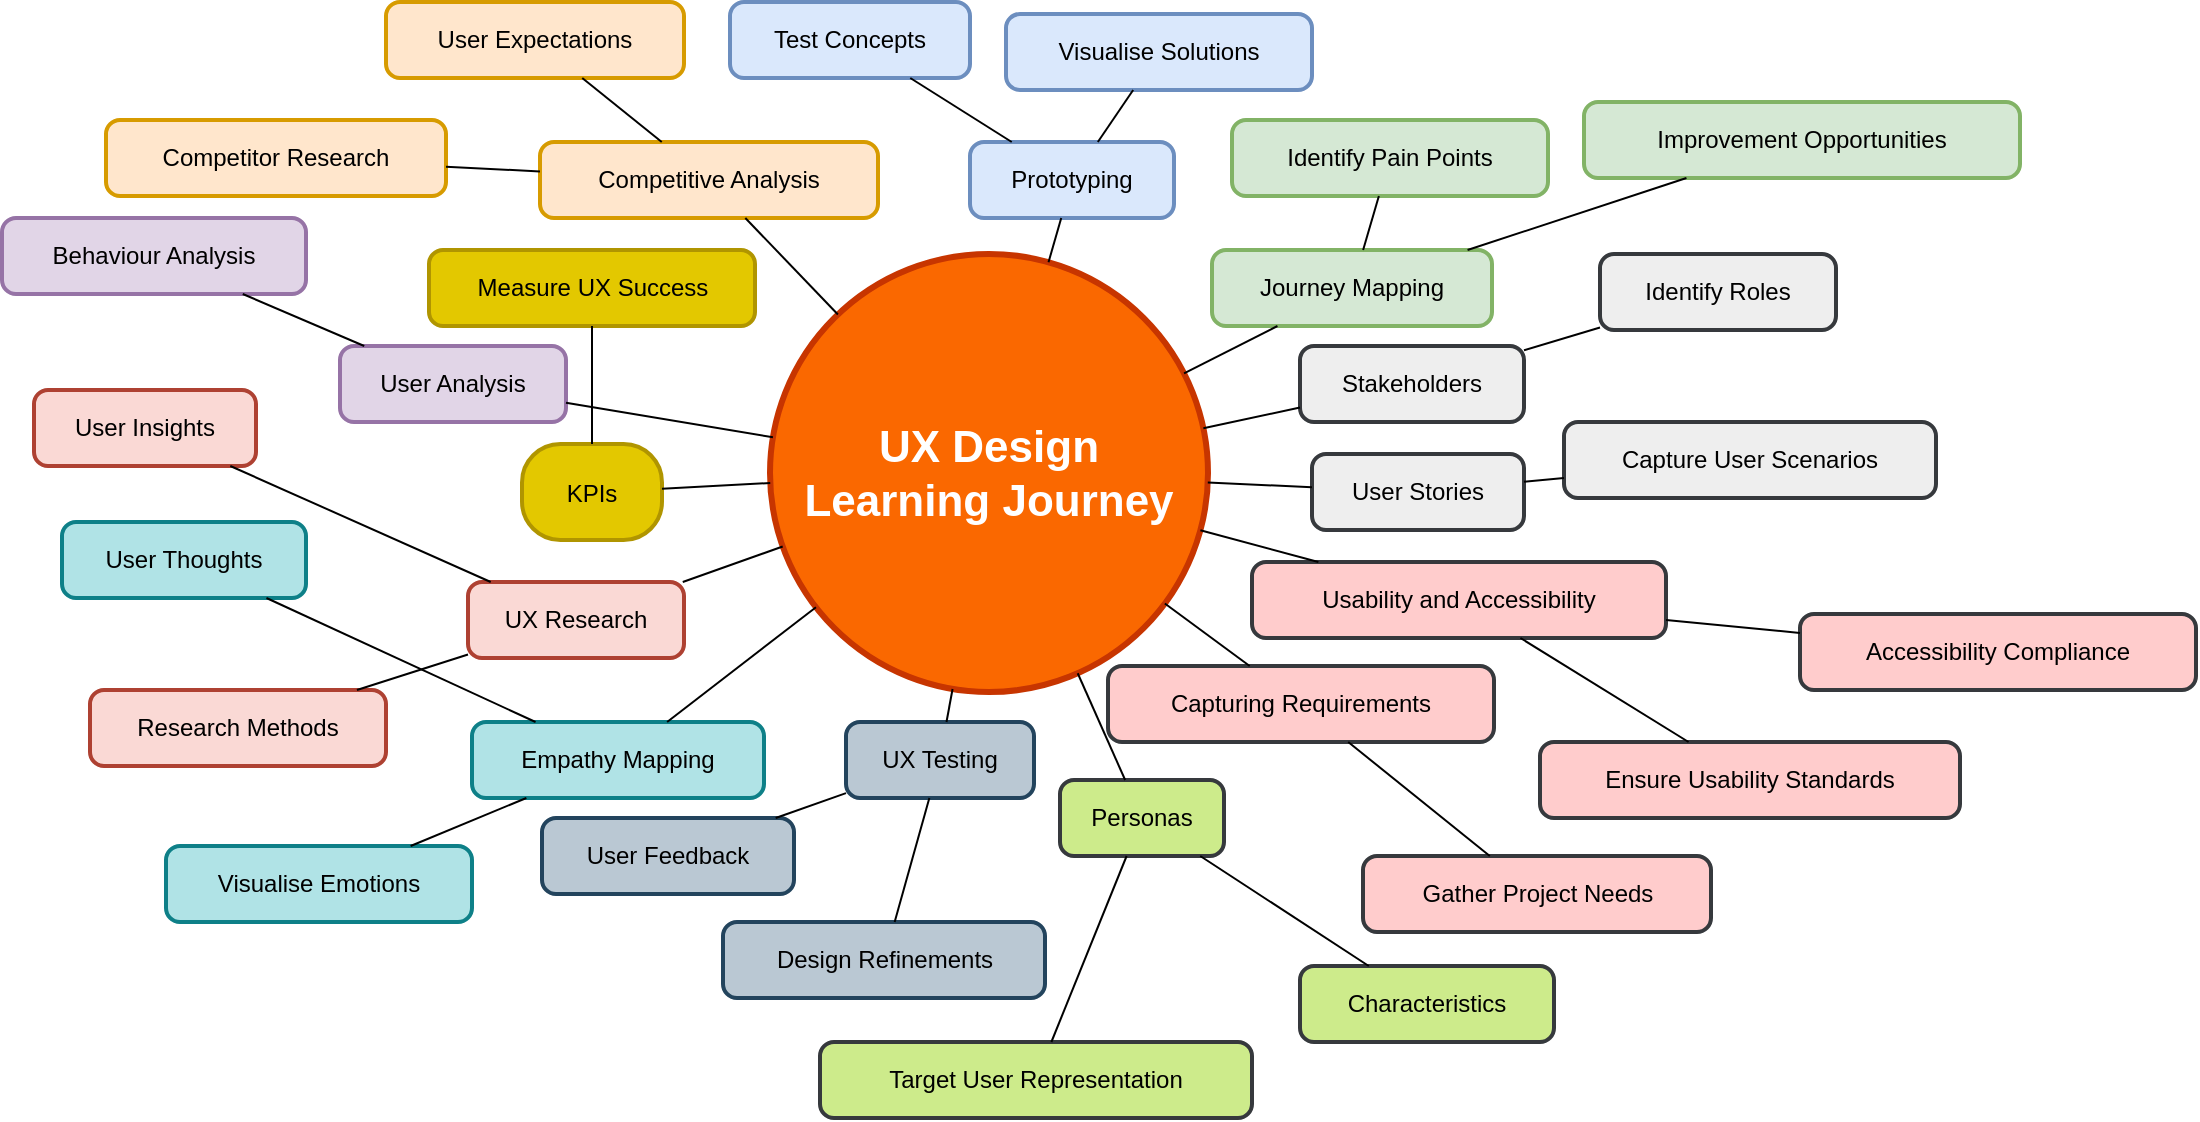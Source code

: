 <mxfile version="24.7.17">
  <diagram name="Page-1" id="5YcsOGrEvSyzk946mdGX">
    <mxGraphModel dx="1609" dy="1119" grid="1" gridSize="10" guides="1" tooltips="1" connect="1" arrows="1" fold="1" page="1" pageScale="1" pageWidth="827" pageHeight="1169" math="0" shadow="0">
      <root>
        <mxCell id="0" />
        <mxCell id="1" parent="0" />
        <mxCell id="b2tIxBLIy9pq_DiuzZ-M-1" value="UX Design&#xa;Learning Journey" style="ellipse;aspect=fixed;strokeWidth=3;whiteSpace=wrap;fillColor=#fa6800;fontColor=#FFFFFF;strokeColor=#C73500;fontSize=22;fontStyle=1" vertex="1" parent="1">
          <mxGeometry x="465" y="146" width="219" height="219" as="geometry" />
        </mxCell>
        <mxCell id="b2tIxBLIy9pq_DiuzZ-M-2" value="Stakeholders" style="rounded=1;absoluteArcSize=1;arcSize=14;whiteSpace=wrap;strokeWidth=2;fillColor=#eeeeee;strokeColor=#36393d;" vertex="1" parent="1">
          <mxGeometry x="730" y="192" width="112" height="38" as="geometry" />
        </mxCell>
        <mxCell id="b2tIxBLIy9pq_DiuzZ-M-3" value="Identify Roles" style="rounded=1;absoluteArcSize=1;arcSize=14;whiteSpace=wrap;strokeWidth=2;fillColor=#eeeeee;strokeColor=#36393d;" vertex="1" parent="1">
          <mxGeometry x="880" y="146" width="118" height="38" as="geometry" />
        </mxCell>
        <mxCell id="b2tIxBLIy9pq_DiuzZ-M-4" value="Capturing Requirements" style="rounded=1;absoluteArcSize=1;arcSize=14;whiteSpace=wrap;strokeWidth=2;fillColor=#ffcccc;strokeColor=#36393d;" vertex="1" parent="1">
          <mxGeometry x="634" y="352" width="193" height="38" as="geometry" />
        </mxCell>
        <mxCell id="b2tIxBLIy9pq_DiuzZ-M-5" value="Gather Project Needs" style="rounded=1;absoluteArcSize=1;arcSize=14;whiteSpace=wrap;strokeWidth=2;fillColor=#ffcccc;strokeColor=#36393d;" vertex="1" parent="1">
          <mxGeometry x="761.5" y="447" width="174" height="38" as="geometry" />
        </mxCell>
        <mxCell id="b2tIxBLIy9pq_DiuzZ-M-6" value="UX Research" style="rounded=1;absoluteArcSize=1;arcSize=14;whiteSpace=wrap;strokeWidth=2;fillColor=#fad9d5;strokeColor=#ae4132;" vertex="1" parent="1">
          <mxGeometry x="314" y="310" width="108" height="38" as="geometry" />
        </mxCell>
        <mxCell id="b2tIxBLIy9pq_DiuzZ-M-7" value="Research Methods" style="rounded=1;absoluteArcSize=1;arcSize=14;whiteSpace=wrap;strokeWidth=2;fillColor=#fad9d5;strokeColor=#ae4132;" vertex="1" parent="1">
          <mxGeometry x="125" y="364" width="148" height="38" as="geometry" />
        </mxCell>
        <mxCell id="b2tIxBLIy9pq_DiuzZ-M-8" value="User Insights" style="rounded=1;absoluteArcSize=1;arcSize=14;whiteSpace=wrap;strokeWidth=2;fillColor=#fad9d5;strokeColor=#ae4132;" vertex="1" parent="1">
          <mxGeometry x="97" y="214" width="111" height="38" as="geometry" />
        </mxCell>
        <mxCell id="b2tIxBLIy9pq_DiuzZ-M-9" value="Competitive Analysis" style="rounded=1;absoluteArcSize=1;arcSize=14;whiteSpace=wrap;strokeWidth=2;fillColor=#ffe6cc;strokeColor=#d79b00;" vertex="1" parent="1">
          <mxGeometry x="350" y="90" width="169" height="38" as="geometry" />
        </mxCell>
        <mxCell id="b2tIxBLIy9pq_DiuzZ-M-10" value="Competitor Research" style="rounded=1;absoluteArcSize=1;arcSize=14;whiteSpace=wrap;strokeWidth=2;fillColor=#ffe6cc;strokeColor=#d79b00;" vertex="1" parent="1">
          <mxGeometry x="133" y="79" width="170" height="38" as="geometry" />
        </mxCell>
        <mxCell id="b2tIxBLIy9pq_DiuzZ-M-11" value="User Expectations" style="rounded=1;absoluteArcSize=1;arcSize=14;whiteSpace=wrap;strokeWidth=2;fillColor=#ffe6cc;strokeColor=#d79b00;" vertex="1" parent="1">
          <mxGeometry x="273" y="20" width="149" height="38" as="geometry" />
        </mxCell>
        <mxCell id="b2tIxBLIy9pq_DiuzZ-M-12" value="User Analysis" style="rounded=1;absoluteArcSize=1;arcSize=14;whiteSpace=wrap;strokeWidth=2;fillColor=#e1d5e7;strokeColor=#9673a6;" vertex="1" parent="1">
          <mxGeometry x="250" y="192" width="113" height="38" as="geometry" />
        </mxCell>
        <mxCell id="b2tIxBLIy9pq_DiuzZ-M-13" value="Behaviour Analysis" style="rounded=1;absoluteArcSize=1;arcSize=14;whiteSpace=wrap;strokeWidth=2;fillColor=#e1d5e7;strokeColor=#9673a6;" vertex="1" parent="1">
          <mxGeometry x="81" y="128" width="152" height="38" as="geometry" />
        </mxCell>
        <mxCell id="b2tIxBLIy9pq_DiuzZ-M-14" value="Personas" style="rounded=1;absoluteArcSize=1;arcSize=14;whiteSpace=wrap;strokeWidth=2;fillColor=#cdeb8b;strokeColor=#36393d;" vertex="1" parent="1">
          <mxGeometry x="610" y="409" width="82" height="38" as="geometry" />
        </mxCell>
        <mxCell id="b2tIxBLIy9pq_DiuzZ-M-15" value="Target User Representation" style="rounded=1;absoluteArcSize=1;arcSize=14;whiteSpace=wrap;strokeWidth=2;fillColor=#cdeb8b;strokeColor=#36393d;" vertex="1" parent="1">
          <mxGeometry x="490" y="540" width="216" height="38" as="geometry" />
        </mxCell>
        <mxCell id="b2tIxBLIy9pq_DiuzZ-M-16" value="Characteristics" style="rounded=1;absoluteArcSize=1;arcSize=14;whiteSpace=wrap;strokeWidth=2;fillColor=#cdeb8b;strokeColor=#36393d;" vertex="1" parent="1">
          <mxGeometry x="730" y="502" width="127" height="38" as="geometry" />
        </mxCell>
        <mxCell id="b2tIxBLIy9pq_DiuzZ-M-17" value="Empathy Mapping" style="rounded=1;absoluteArcSize=1;arcSize=14;whiteSpace=wrap;strokeWidth=2;fillColor=#b0e3e6;strokeColor=#0e8088;" vertex="1" parent="1">
          <mxGeometry x="316" y="380" width="146" height="38" as="geometry" />
        </mxCell>
        <mxCell id="b2tIxBLIy9pq_DiuzZ-M-18" value="Visualise Emotions" style="rounded=1;absoluteArcSize=1;arcSize=14;whiteSpace=wrap;strokeWidth=2;fillColor=#b0e3e6;strokeColor=#0e8088;" vertex="1" parent="1">
          <mxGeometry x="163" y="442" width="153" height="38" as="geometry" />
        </mxCell>
        <mxCell id="b2tIxBLIy9pq_DiuzZ-M-19" value="User Thoughts" style="rounded=1;absoluteArcSize=1;arcSize=14;whiteSpace=wrap;strokeWidth=2;fillColor=#b0e3e6;strokeColor=#0e8088;" vertex="1" parent="1">
          <mxGeometry x="111" y="280" width="122" height="38" as="geometry" />
        </mxCell>
        <mxCell id="b2tIxBLIy9pq_DiuzZ-M-20" value="Journey Mapping" style="rounded=1;absoluteArcSize=1;arcSize=14;whiteSpace=wrap;strokeWidth=2;fillColor=#d5e8d4;strokeColor=#82b366;" vertex="1" parent="1">
          <mxGeometry x="686" y="144" width="140" height="38" as="geometry" />
        </mxCell>
        <mxCell id="b2tIxBLIy9pq_DiuzZ-M-21" value="Identify Pain Points" style="rounded=1;absoluteArcSize=1;arcSize=14;whiteSpace=wrap;strokeWidth=2;fillColor=#d5e8d4;strokeColor=#82b366;" vertex="1" parent="1">
          <mxGeometry x="696" y="79" width="158" height="38" as="geometry" />
        </mxCell>
        <mxCell id="b2tIxBLIy9pq_DiuzZ-M-22" value="Improvement Opportunities" style="rounded=1;absoluteArcSize=1;arcSize=14;whiteSpace=wrap;strokeWidth=2;fillColor=#d5e8d4;strokeColor=#82b366;" vertex="1" parent="1">
          <mxGeometry x="872" y="70" width="218" height="38" as="geometry" />
        </mxCell>
        <mxCell id="b2tIxBLIy9pq_DiuzZ-M-23" value="User Stories" style="rounded=1;absoluteArcSize=1;arcSize=14;whiteSpace=wrap;strokeWidth=2;fillColor=#eeeeee;strokeColor=#36393d;" vertex="1" parent="1">
          <mxGeometry x="736" y="246" width="106" height="38" as="geometry" />
        </mxCell>
        <mxCell id="b2tIxBLIy9pq_DiuzZ-M-24" value="Capture User Scenarios" style="rounded=1;absoluteArcSize=1;arcSize=14;whiteSpace=wrap;strokeWidth=2;fillColor=#eeeeee;strokeColor=#36393d;" vertex="1" parent="1">
          <mxGeometry x="862" y="230" width="186" height="38" as="geometry" />
        </mxCell>
        <mxCell id="b2tIxBLIy9pq_DiuzZ-M-26" value="KPIs" style="rounded=1;arcSize=40;strokeWidth=2;fillColor=#e3c800;fontColor=#000000;strokeColor=#B09500;" vertex="1" parent="1">
          <mxGeometry x="341" y="241" width="70" height="48" as="geometry" />
        </mxCell>
        <mxCell id="b2tIxBLIy9pq_DiuzZ-M-27" value="Measure UX Success" style="rounded=1;absoluteArcSize=1;arcSize=14;whiteSpace=wrap;strokeWidth=2;fillColor=#e3c800;strokeColor=#B09500;fontColor=#000000;" vertex="1" parent="1">
          <mxGeometry x="294.5" y="144" width="163" height="38" as="geometry" />
        </mxCell>
        <mxCell id="b2tIxBLIy9pq_DiuzZ-M-28" value="Prototyping" style="rounded=1;absoluteArcSize=1;arcSize=14;whiteSpace=wrap;strokeWidth=2;fillColor=#dae8fc;strokeColor=#6c8ebf;" vertex="1" parent="1">
          <mxGeometry x="565" y="90" width="102" height="38" as="geometry" />
        </mxCell>
        <mxCell id="b2tIxBLIy9pq_DiuzZ-M-29" value="Visualise Solutions" style="rounded=1;absoluteArcSize=1;arcSize=14;whiteSpace=wrap;strokeWidth=2;fillColor=#dae8fc;strokeColor=#6c8ebf;" vertex="1" parent="1">
          <mxGeometry x="583" y="26" width="153" height="38" as="geometry" />
        </mxCell>
        <mxCell id="b2tIxBLIy9pq_DiuzZ-M-30" value="Test Concepts" style="rounded=1;absoluteArcSize=1;arcSize=14;whiteSpace=wrap;strokeWidth=2;fillColor=#dae8fc;strokeColor=#6c8ebf;" vertex="1" parent="1">
          <mxGeometry x="445" y="20" width="120" height="38" as="geometry" />
        </mxCell>
        <mxCell id="b2tIxBLIy9pq_DiuzZ-M-31" value="UX Testing" style="rounded=1;absoluteArcSize=1;arcSize=14;whiteSpace=wrap;strokeWidth=2;fillColor=#bac8d3;strokeColor=#23445d;" vertex="1" parent="1">
          <mxGeometry x="503" y="380" width="94" height="38" as="geometry" />
        </mxCell>
        <mxCell id="b2tIxBLIy9pq_DiuzZ-M-32" value="User Feedback" style="rounded=1;absoluteArcSize=1;arcSize=14;whiteSpace=wrap;strokeWidth=2;fillColor=#bac8d3;strokeColor=#23445d;" vertex="1" parent="1">
          <mxGeometry x="351" y="428" width="126" height="38" as="geometry" />
        </mxCell>
        <mxCell id="b2tIxBLIy9pq_DiuzZ-M-33" value="Design Refinements" style="rounded=1;absoluteArcSize=1;arcSize=14;whiteSpace=wrap;strokeWidth=2;fillColor=#bac8d3;strokeColor=#23445d;" vertex="1" parent="1">
          <mxGeometry x="441.5" y="480" width="161" height="38" as="geometry" />
        </mxCell>
        <mxCell id="b2tIxBLIy9pq_DiuzZ-M-34" value="Usability and Accessibility" style="rounded=1;absoluteArcSize=1;arcSize=14;whiteSpace=wrap;strokeWidth=2;fillColor=#ffcccc;strokeColor=#36393d;" vertex="1" parent="1">
          <mxGeometry x="706" y="300" width="207" height="38" as="geometry" />
        </mxCell>
        <mxCell id="b2tIxBLIy9pq_DiuzZ-M-35" value="Ensure Usability Standards" style="rounded=1;absoluteArcSize=1;arcSize=14;whiteSpace=wrap;strokeWidth=2;fillColor=#ffcccc;strokeColor=#36393d;" vertex="1" parent="1">
          <mxGeometry x="850" y="390" width="210" height="38" as="geometry" />
        </mxCell>
        <mxCell id="b2tIxBLIy9pq_DiuzZ-M-36" value="Accessibility Compliance" style="rounded=1;absoluteArcSize=1;arcSize=14;whiteSpace=wrap;strokeWidth=2;fillColor=#ffcccc;strokeColor=#36393d;" vertex="1" parent="1">
          <mxGeometry x="980" y="326" width="198" height="38" as="geometry" />
        </mxCell>
        <mxCell id="b2tIxBLIy9pq_DiuzZ-M-37" style="endArrow=none;rounded=0;" edge="1" parent="1" source="b2tIxBLIy9pq_DiuzZ-M-1" target="b2tIxBLIy9pq_DiuzZ-M-2">
          <mxGeometry relative="1" as="geometry" />
        </mxCell>
        <mxCell id="b2tIxBLIy9pq_DiuzZ-M-38" style="endArrow=none;rounded=0;" edge="1" parent="1" source="b2tIxBLIy9pq_DiuzZ-M-1" target="b2tIxBLIy9pq_DiuzZ-M-4">
          <mxGeometry relative="1" as="geometry" />
        </mxCell>
        <mxCell id="b2tIxBLIy9pq_DiuzZ-M-39" style="endArrow=none;rounded=0;" edge="1" parent="1" source="b2tIxBLIy9pq_DiuzZ-M-1" target="b2tIxBLIy9pq_DiuzZ-M-6">
          <mxGeometry relative="1" as="geometry" />
        </mxCell>
        <mxCell id="b2tIxBLIy9pq_DiuzZ-M-40" style="endArrow=none;rounded=0;" edge="1" parent="1" source="b2tIxBLIy9pq_DiuzZ-M-1" target="b2tIxBLIy9pq_DiuzZ-M-9">
          <mxGeometry relative="1" as="geometry" />
        </mxCell>
        <mxCell id="b2tIxBLIy9pq_DiuzZ-M-41" style="endArrow=none;rounded=0;" edge="1" parent="1" source="b2tIxBLIy9pq_DiuzZ-M-1" target="b2tIxBLIy9pq_DiuzZ-M-12">
          <mxGeometry relative="1" as="geometry" />
        </mxCell>
        <mxCell id="b2tIxBLIy9pq_DiuzZ-M-42" style="endArrow=none;rounded=0;" edge="1" parent="1" source="b2tIxBLIy9pq_DiuzZ-M-1" target="b2tIxBLIy9pq_DiuzZ-M-14">
          <mxGeometry relative="1" as="geometry" />
        </mxCell>
        <mxCell id="b2tIxBLIy9pq_DiuzZ-M-43" style="endArrow=none;rounded=0;" edge="1" parent="1" source="b2tIxBLIy9pq_DiuzZ-M-1" target="b2tIxBLIy9pq_DiuzZ-M-17">
          <mxGeometry relative="1" as="geometry" />
        </mxCell>
        <mxCell id="b2tIxBLIy9pq_DiuzZ-M-44" style="endArrow=none;rounded=0;" edge="1" parent="1" source="b2tIxBLIy9pq_DiuzZ-M-1" target="b2tIxBLIy9pq_DiuzZ-M-20">
          <mxGeometry relative="1" as="geometry" />
        </mxCell>
        <mxCell id="b2tIxBLIy9pq_DiuzZ-M-45" style="endArrow=none;rounded=0;" edge="1" parent="1" source="b2tIxBLIy9pq_DiuzZ-M-1" target="b2tIxBLIy9pq_DiuzZ-M-23">
          <mxGeometry relative="1" as="geometry" />
        </mxCell>
        <mxCell id="b2tIxBLIy9pq_DiuzZ-M-46" style="endArrow=none;rounded=0;" edge="1" parent="1" source="b2tIxBLIy9pq_DiuzZ-M-1" target="b2tIxBLIy9pq_DiuzZ-M-26">
          <mxGeometry relative="1" as="geometry" />
        </mxCell>
        <mxCell id="b2tIxBLIy9pq_DiuzZ-M-47" style="endArrow=none;rounded=0;" edge="1" parent="1" source="b2tIxBLIy9pq_DiuzZ-M-1" target="b2tIxBLIy9pq_DiuzZ-M-28">
          <mxGeometry relative="1" as="geometry" />
        </mxCell>
        <mxCell id="b2tIxBLIy9pq_DiuzZ-M-48" style="endArrow=none;rounded=0;" edge="1" parent="1" source="b2tIxBLIy9pq_DiuzZ-M-1" target="b2tIxBLIy9pq_DiuzZ-M-31">
          <mxGeometry relative="1" as="geometry" />
        </mxCell>
        <mxCell id="b2tIxBLIy9pq_DiuzZ-M-49" style="endArrow=none;rounded=0;" edge="1" parent="1" source="b2tIxBLIy9pq_DiuzZ-M-1" target="b2tIxBLIy9pq_DiuzZ-M-34">
          <mxGeometry relative="1" as="geometry" />
        </mxCell>
        <mxCell id="b2tIxBLIy9pq_DiuzZ-M-50" style="endArrow=none;rounded=0;" edge="1" parent="1" source="b2tIxBLIy9pq_DiuzZ-M-2" target="b2tIxBLIy9pq_DiuzZ-M-3">
          <mxGeometry relative="1" as="geometry" />
        </mxCell>
        <mxCell id="b2tIxBLIy9pq_DiuzZ-M-51" style="endArrow=none;rounded=0;" edge="1" parent="1" source="b2tIxBLIy9pq_DiuzZ-M-4" target="b2tIxBLIy9pq_DiuzZ-M-5">
          <mxGeometry relative="1" as="geometry" />
        </mxCell>
        <mxCell id="b2tIxBLIy9pq_DiuzZ-M-52" style="endArrow=none;rounded=0;" edge="1" parent="1" source="b2tIxBLIy9pq_DiuzZ-M-6" target="b2tIxBLIy9pq_DiuzZ-M-7">
          <mxGeometry relative="1" as="geometry" />
        </mxCell>
        <mxCell id="b2tIxBLIy9pq_DiuzZ-M-53" style="endArrow=none;rounded=0;" edge="1" parent="1" source="b2tIxBLIy9pq_DiuzZ-M-6" target="b2tIxBLIy9pq_DiuzZ-M-8">
          <mxGeometry relative="1" as="geometry" />
        </mxCell>
        <mxCell id="b2tIxBLIy9pq_DiuzZ-M-54" style="endArrow=none;rounded=0;" edge="1" parent="1" source="b2tIxBLIy9pq_DiuzZ-M-9" target="b2tIxBLIy9pq_DiuzZ-M-10">
          <mxGeometry relative="1" as="geometry" />
        </mxCell>
        <mxCell id="b2tIxBLIy9pq_DiuzZ-M-55" style="endArrow=none;rounded=0;" edge="1" parent="1" source="b2tIxBLIy9pq_DiuzZ-M-9" target="b2tIxBLIy9pq_DiuzZ-M-11">
          <mxGeometry relative="1" as="geometry" />
        </mxCell>
        <mxCell id="b2tIxBLIy9pq_DiuzZ-M-56" style="endArrow=none;rounded=0;" edge="1" parent="1" source="b2tIxBLIy9pq_DiuzZ-M-12" target="b2tIxBLIy9pq_DiuzZ-M-13">
          <mxGeometry relative="1" as="geometry" />
        </mxCell>
        <mxCell id="b2tIxBLIy9pq_DiuzZ-M-57" style="endArrow=none;rounded=0;" edge="1" parent="1" source="b2tIxBLIy9pq_DiuzZ-M-14" target="b2tIxBLIy9pq_DiuzZ-M-15">
          <mxGeometry relative="1" as="geometry" />
        </mxCell>
        <mxCell id="b2tIxBLIy9pq_DiuzZ-M-58" style="endArrow=none;rounded=0;" edge="1" parent="1" source="b2tIxBLIy9pq_DiuzZ-M-14" target="b2tIxBLIy9pq_DiuzZ-M-16">
          <mxGeometry relative="1" as="geometry" />
        </mxCell>
        <mxCell id="b2tIxBLIy9pq_DiuzZ-M-59" style="endArrow=none;rounded=0;" edge="1" parent="1" source="b2tIxBLIy9pq_DiuzZ-M-17" target="b2tIxBLIy9pq_DiuzZ-M-18">
          <mxGeometry relative="1" as="geometry" />
        </mxCell>
        <mxCell id="b2tIxBLIy9pq_DiuzZ-M-60" style="endArrow=none;rounded=0;" edge="1" parent="1" source="b2tIxBLIy9pq_DiuzZ-M-17" target="b2tIxBLIy9pq_DiuzZ-M-19">
          <mxGeometry relative="1" as="geometry" />
        </mxCell>
        <mxCell id="b2tIxBLIy9pq_DiuzZ-M-61" style="endArrow=none;rounded=0;" edge="1" parent="1" source="b2tIxBLIy9pq_DiuzZ-M-20" target="b2tIxBLIy9pq_DiuzZ-M-21">
          <mxGeometry relative="1" as="geometry" />
        </mxCell>
        <mxCell id="b2tIxBLIy9pq_DiuzZ-M-62" style="endArrow=none;rounded=0;" edge="1" parent="1" source="b2tIxBLIy9pq_DiuzZ-M-20" target="b2tIxBLIy9pq_DiuzZ-M-22">
          <mxGeometry relative="1" as="geometry" />
        </mxCell>
        <mxCell id="b2tIxBLIy9pq_DiuzZ-M-63" style="endArrow=none;rounded=0;" edge="1" parent="1" source="b2tIxBLIy9pq_DiuzZ-M-23" target="b2tIxBLIy9pq_DiuzZ-M-24">
          <mxGeometry relative="1" as="geometry" />
        </mxCell>
        <mxCell id="b2tIxBLIy9pq_DiuzZ-M-65" style="endArrow=none;rounded=0;" edge="1" parent="1" source="b2tIxBLIy9pq_DiuzZ-M-26" target="b2tIxBLIy9pq_DiuzZ-M-27">
          <mxGeometry relative="1" as="geometry" />
        </mxCell>
        <mxCell id="b2tIxBLIy9pq_DiuzZ-M-66" style="endArrow=none;rounded=0;" edge="1" parent="1" source="b2tIxBLIy9pq_DiuzZ-M-28" target="b2tIxBLIy9pq_DiuzZ-M-29">
          <mxGeometry relative="1" as="geometry" />
        </mxCell>
        <mxCell id="b2tIxBLIy9pq_DiuzZ-M-67" style="endArrow=none;rounded=0;" edge="1" parent="1" source="b2tIxBLIy9pq_DiuzZ-M-28" target="b2tIxBLIy9pq_DiuzZ-M-30">
          <mxGeometry relative="1" as="geometry" />
        </mxCell>
        <mxCell id="b2tIxBLIy9pq_DiuzZ-M-68" style="endArrow=none;rounded=0;" edge="1" parent="1" source="b2tIxBLIy9pq_DiuzZ-M-31" target="b2tIxBLIy9pq_DiuzZ-M-32">
          <mxGeometry relative="1" as="geometry" />
        </mxCell>
        <mxCell id="b2tIxBLIy9pq_DiuzZ-M-69" style="endArrow=none;rounded=0;" edge="1" parent="1" source="b2tIxBLIy9pq_DiuzZ-M-31" target="b2tIxBLIy9pq_DiuzZ-M-33">
          <mxGeometry relative="1" as="geometry" />
        </mxCell>
        <mxCell id="b2tIxBLIy9pq_DiuzZ-M-70" style="endArrow=none;rounded=0;" edge="1" parent="1" source="b2tIxBLIy9pq_DiuzZ-M-34" target="b2tIxBLIy9pq_DiuzZ-M-35">
          <mxGeometry relative="1" as="geometry" />
        </mxCell>
        <mxCell id="b2tIxBLIy9pq_DiuzZ-M-71" style="endArrow=none;rounded=0;" edge="1" parent="1" source="b2tIxBLIy9pq_DiuzZ-M-34" target="b2tIxBLIy9pq_DiuzZ-M-36">
          <mxGeometry relative="1" as="geometry" />
        </mxCell>
      </root>
    </mxGraphModel>
  </diagram>
</mxfile>
